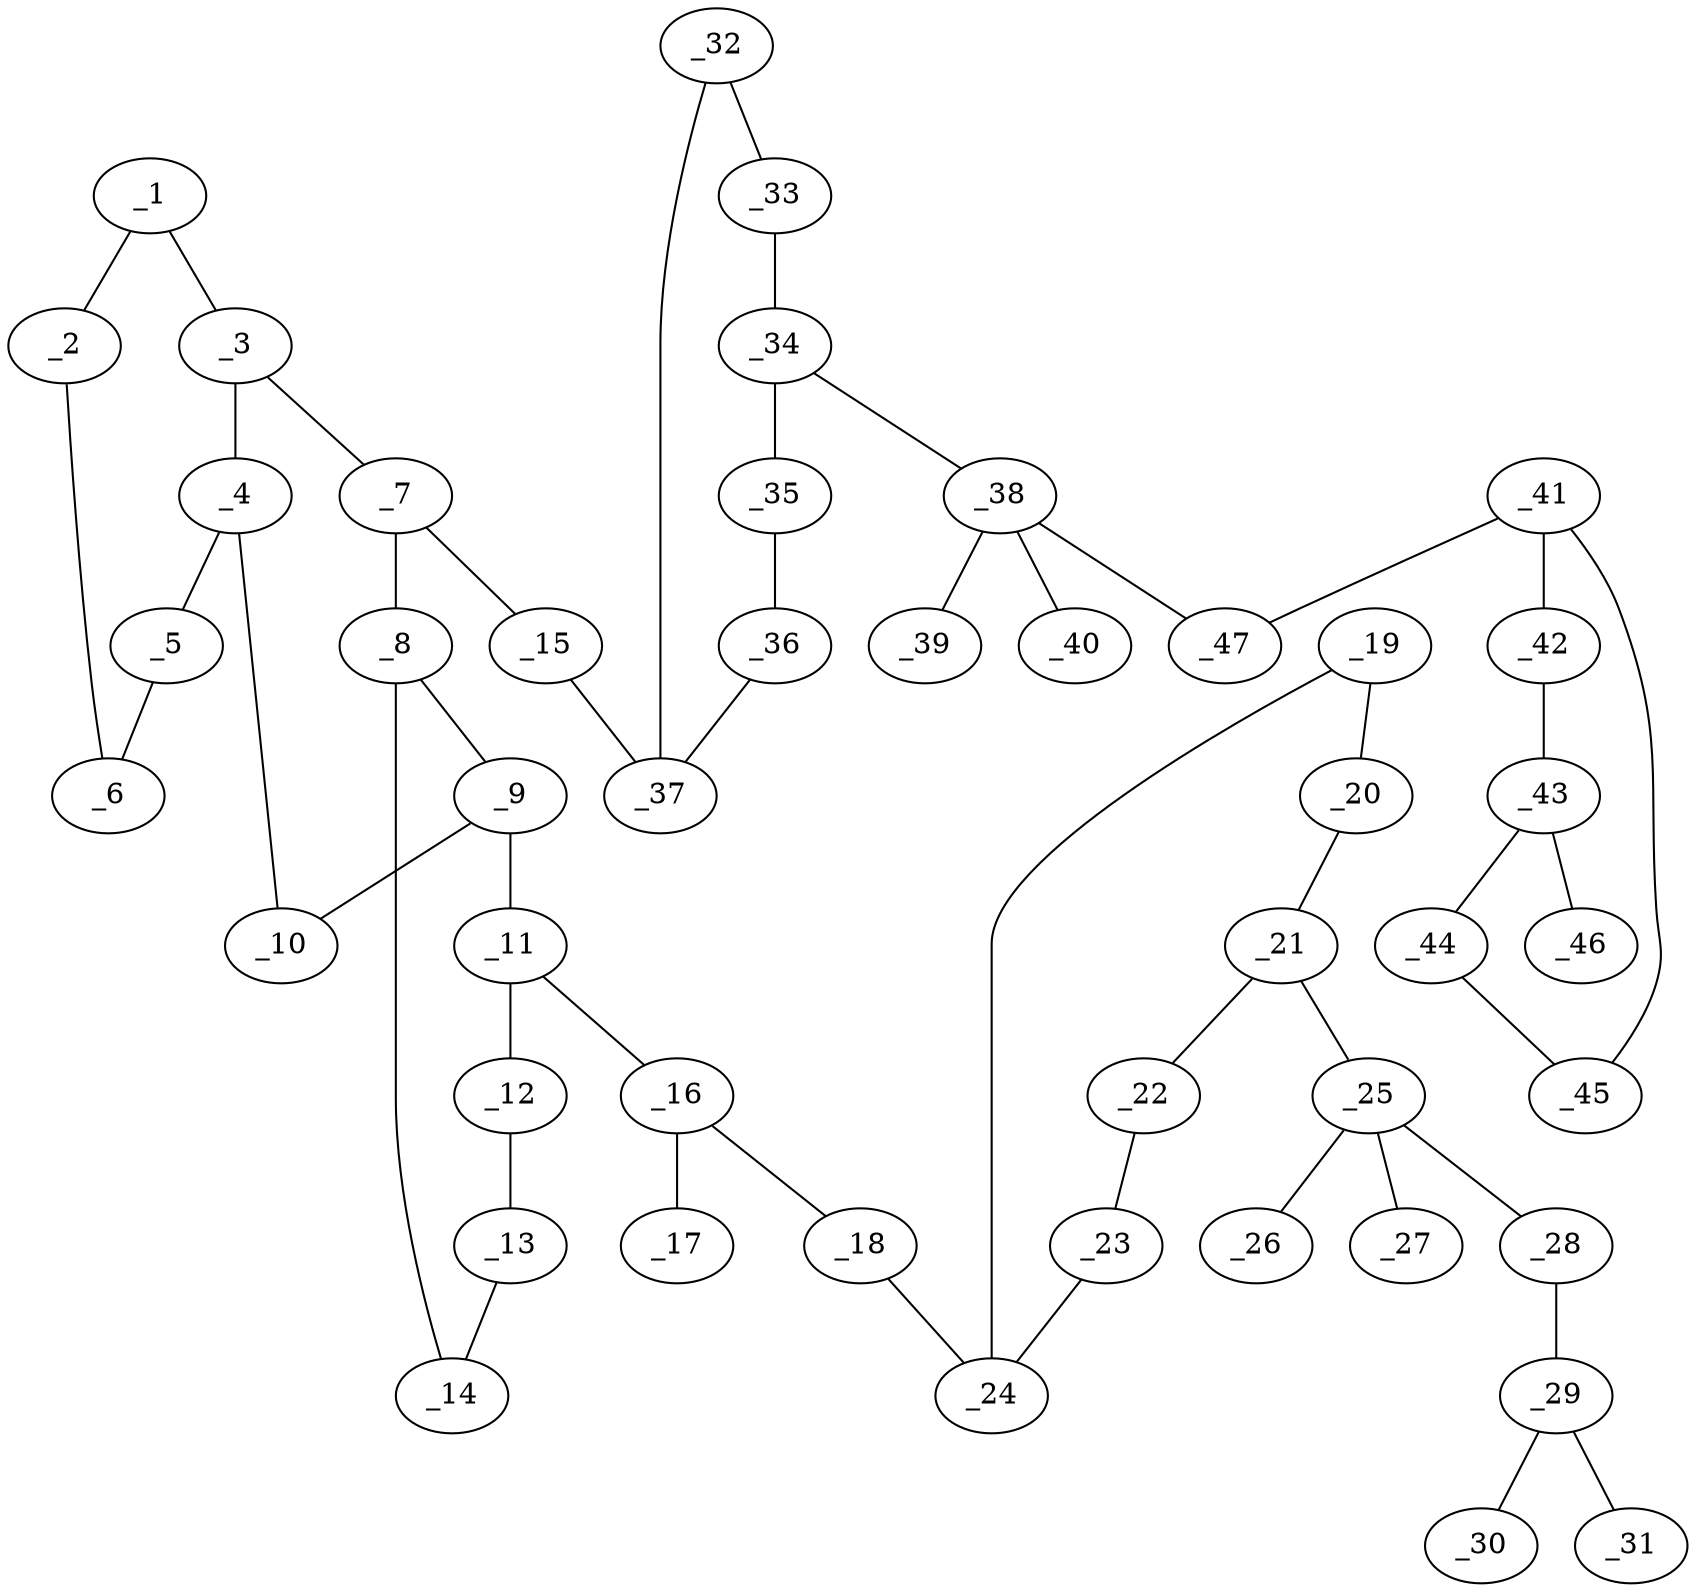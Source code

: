 graph molid633031 {
	_1	 [charge=0,
		chem=1,
		symbol="C  ",
		x="5.4071",
		y="-1.5761"];
	_2	 [charge=0,
		chem=1,
		symbol="C  ",
		x="4.541",
		y="-1.0761"];
	_1 -- _2	 [valence=1];
	_3	 [charge=0,
		chem=1,
		symbol="C  ",
		x="6.2731",
		y="-1.0761"];
	_1 -- _3	 [valence=2];
	_6	 [charge=0,
		chem=1,
		symbol="C  ",
		x="4.541",
		y="-0.0761"];
	_2 -- _6	 [valence=2];
	_4	 [charge=0,
		chem=1,
		symbol="C  ",
		x="6.2731",
		y="-0.0761"];
	_3 -- _4	 [valence=1];
	_7	 [charge=0,
		chem=1,
		symbol="C  ",
		x="7.1391",
		y="-1.5761"];
	_3 -- _7	 [valence=1];
	_5	 [charge=0,
		chem=1,
		symbol="C  ",
		x="5.4071",
		y="0.4239"];
	_4 -- _5	 [valence=2];
	_10	 [charge=0,
		chem=4,
		symbol="N  ",
		x="7.1391",
		y="0.4239"];
	_4 -- _10	 [valence=1];
	_5 -- _6	 [valence=1];
	_8	 [charge=0,
		chem=1,
		symbol="C  ",
		x="8.0052",
		y="-1.0761"];
	_7 -- _8	 [valence=2];
	_15	 [charge=0,
		chem=4,
		symbol="N  ",
		x="7.1391",
		y="-2.5761"];
	_7 -- _15	 [valence=1];
	_9	 [charge=0,
		chem=1,
		symbol="C  ",
		x="8.0051",
		y="-0.0761"];
	_8 -- _9	 [valence=1];
	_14	 [charge=0,
		chem=1,
		symbol="C  ",
		x="8.8712",
		y="-1.5761"];
	_8 -- _14	 [valence=1];
	_9 -- _10	 [valence=2];
	_11	 [charge=0,
		chem=1,
		symbol="C  ",
		x="8.8712",
		y="0.4239"];
	_9 -- _11	 [valence=1];
	_12	 [charge=0,
		chem=1,
		symbol="C  ",
		x="9.7372",
		y="-0.0761"];
	_11 -- _12	 [valence=2];
	_16	 [charge=0,
		chem=1,
		symbol="C  ",
		x="8.8712",
		y="1.4239"];
	_11 -- _16	 [valence=1];
	_13	 [charge=0,
		chem=1,
		symbol="C  ",
		x="9.7372",
		y="-1.0761"];
	_12 -- _13	 [valence=1];
	_13 -- _14	 [valence=2];
	_37	 [charge=0,
		chem=1,
		symbol="C  ",
		x="6.2731",
		y="-3.0761"];
	_15 -- _37	 [valence=1];
	_17	 [charge=0,
		chem=2,
		symbol="O  ",
		x="8.0051",
		y="1.9239"];
	_16 -- _17	 [valence=2];
	_18	 [charge=0,
		chem=4,
		symbol="N  ",
		x="9.7372",
		y="1.9239"];
	_16 -- _18	 [valence=1];
	_24	 [charge=0,
		chem=1,
		symbol="C  ",
		x="9.7372",
		y="2.9239"];
	_18 -- _24	 [valence=1];
	_19	 [charge=0,
		chem=1,
		symbol="C  ",
		x="8.8712",
		y="3.4239"];
	_20	 [charge=0,
		chem=1,
		symbol="C  ",
		x="8.8712",
		y="4.4239"];
	_19 -- _20	 [valence=2];
	_19 -- _24	 [valence=1];
	_21	 [charge=0,
		chem=1,
		symbol="C  ",
		x="9.7372",
		y="4.9239"];
	_20 -- _21	 [valence=1];
	_22	 [charge=0,
		chem=1,
		symbol="C  ",
		x="10.6032",
		y="4.4239"];
	_21 -- _22	 [valence=2];
	_25	 [charge=0,
		chem=5,
		symbol="S  ",
		x="9.7372",
		y="5.9239"];
	_21 -- _25	 [valence=1];
	_23	 [charge=0,
		chem=1,
		symbol="C  ",
		x="10.6032",
		y="3.4239"];
	_22 -- _23	 [valence=1];
	_23 -- _24	 [valence=2];
	_26	 [charge=0,
		chem=2,
		symbol="O  ",
		x="10.7372",
		y="5.9239"];
	_25 -- _26	 [valence=2];
	_27	 [charge=0,
		chem=2,
		symbol="O  ",
		x="8.7372",
		y="5.9239"];
	_25 -- _27	 [valence=2];
	_28	 [charge=0,
		chem=4,
		symbol="N  ",
		x="9.7372",
		y="6.9239"];
	_25 -- _28	 [valence=1];
	_29	 [charge=0,
		chem=1,
		symbol="C  ",
		x="10.6032",
		y="7.4239"];
	_28 -- _29	 [valence=1];
	_30	 [charge=0,
		chem=4,
		symbol="N  ",
		x="10.6032",
		y="8.4239"];
	_29 -- _30	 [valence=2];
	_31	 [charge=0,
		chem=4,
		symbol="N  ",
		x="11.4692",
		y="6.9239"];
	_29 -- _31	 [valence=1];
	_32	 [charge=0,
		chem=1,
		symbol="C  ",
		x="5.4071",
		y="-2.5761"];
	_33	 [charge=0,
		chem=1,
		symbol="C  ",
		x="4.5411",
		y="-3.0761"];
	_32 -- _33	 [valence=2];
	_32 -- _37	 [valence=1];
	_34	 [charge=0,
		chem=1,
		symbol="C  ",
		x="4.5411",
		y="-4.0761"];
	_33 -- _34	 [valence=1];
	_35	 [charge=0,
		chem=1,
		symbol="C  ",
		x="5.4071",
		y="-4.5761"];
	_34 -- _35	 [valence=2];
	_38	 [charge=0,
		chem=5,
		symbol="S  ",
		x="3.675",
		y="-4.5761"];
	_34 -- _38	 [valence=1];
	_36	 [charge=0,
		chem=1,
		symbol="C  ",
		x="6.2731",
		y="-4.0761"];
	_35 -- _36	 [valence=1];
	_36 -- _37	 [valence=2];
	_39	 [charge=0,
		chem=2,
		symbol="O  ",
		x="4.175",
		y="-5.4421"];
	_38 -- _39	 [valence=2];
	_40	 [charge=0,
		chem=2,
		symbol="O  ",
		x="3.175",
		y="-3.7101"];
	_38 -- _40	 [valence=2];
	_47	 [charge=0,
		chem=4,
		symbol="N  ",
		x="2.809",
		y="-5.0761"];
	_38 -- _47	 [valence=1];
	_41	 [charge=0,
		chem=1,
		symbol="C  ",
		x="2.809",
		y="-6.0761"];
	_42	 [charge=0,
		chem=1,
		symbol="C  ",
		x="3.618",
		y="-6.6639"];
	_41 -- _42	 [valence=1];
	_45	 [charge=0,
		chem=4,
		symbol="N  ",
		x=2,
		y="-6.6639"];
	_41 -- _45	 [valence=2];
	_41 -- _47	 [valence=1];
	_43	 [charge=0,
		chem=1,
		symbol="C  ",
		x="3.309",
		y="-7.6149"];
	_42 -- _43	 [valence=2];
	_44	 [charge=0,
		chem=2,
		symbol="O  ",
		x="2.309",
		y="-7.6149"];
	_43 -- _44	 [valence=1];
	_46	 [charge=0,
		chem=1,
		symbol="C  ",
		x="3.8968",
		y="-8.4239"];
	_43 -- _46	 [valence=1];
	_44 -- _45	 [valence=1];
}
